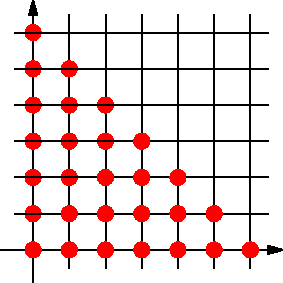 size(5cm,0);

//pen GrosCrayon = defaultpen +1;
//pen GrosCrayonRouge = red +1;

// Loop: iterate p times
int p= 6;
draw((0,-0.9)--(0,p+0.9),Arrow);
draw((-0.9,0)--(p+0.9,0),Arrow);

for(int i=0; i <= p; ++i) {
  draw((i,-0.5)--(i,p+0.5));
  draw((-0.5,i)--(p+0.5,i));
  for(int j=0; j<=p-i; ++j){
    dot((i,j), red+8 );
  }
}
